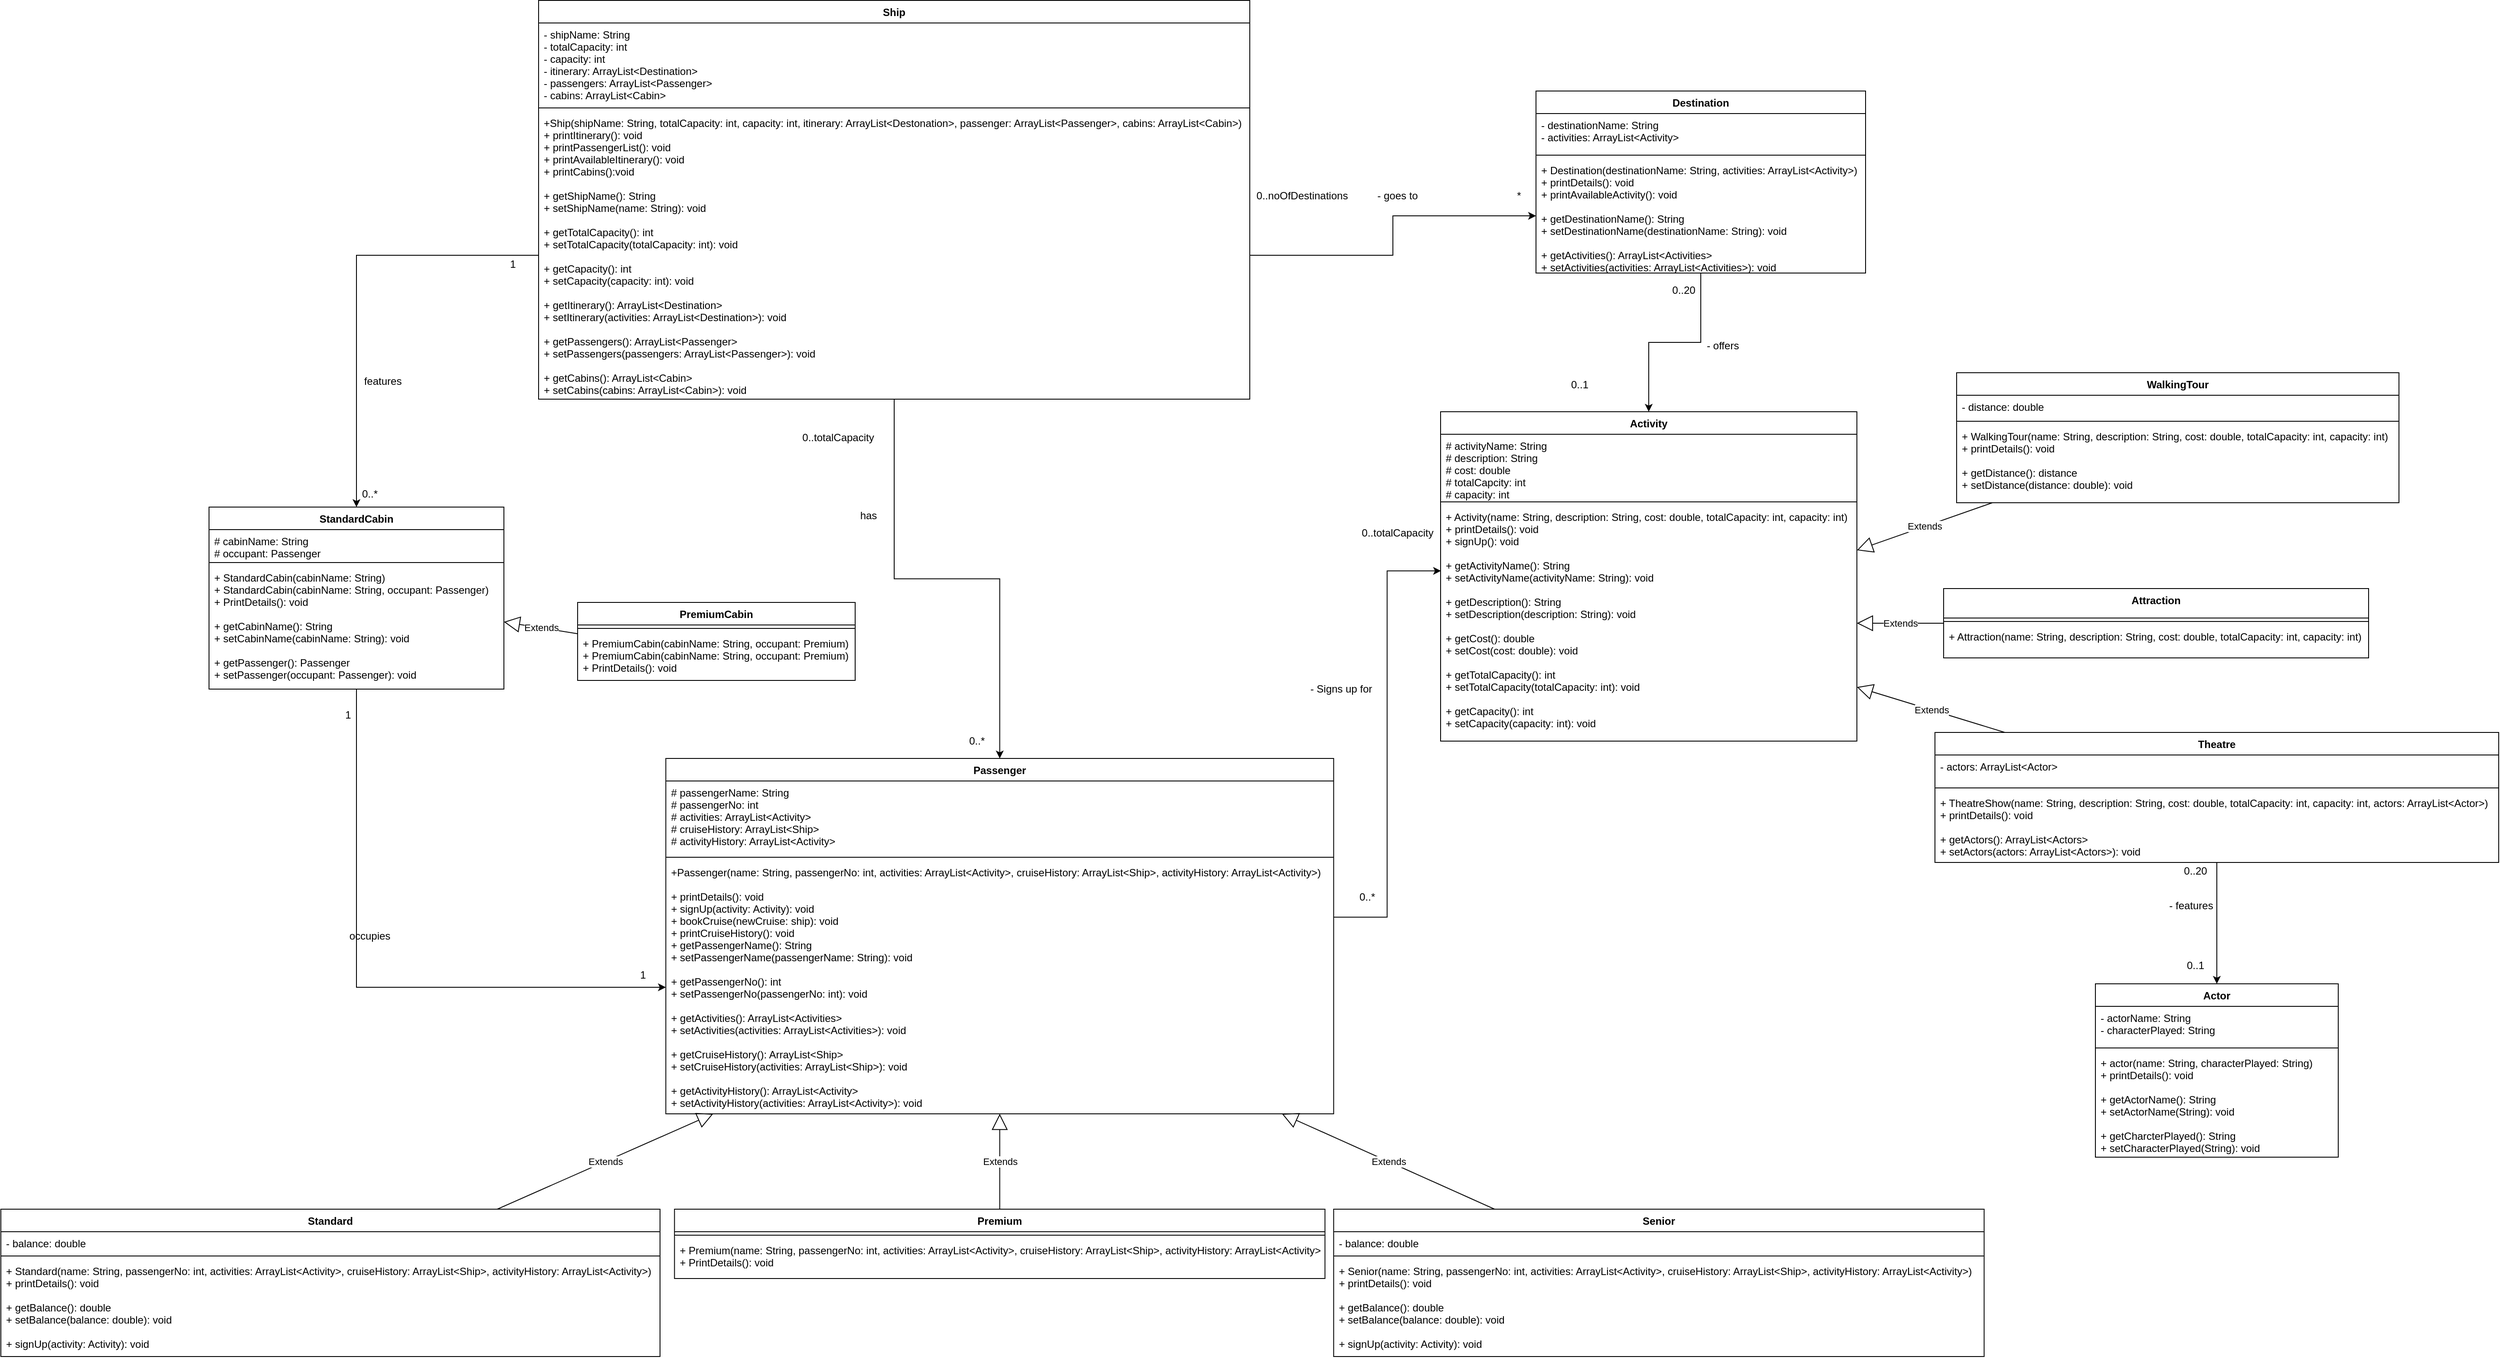<mxfile version="13.10.4" type="device"><diagram id="f8fujT8cOs7H91PYZRMs" name="Page-1"><mxGraphModel dx="2088" dy="358" grid="1" gridSize="10" guides="1" tooltips="1" connect="1" arrows="1" fold="1" page="1" pageScale="1" pageWidth="827" pageHeight="1169" math="0" shadow="0"><root><mxCell id="0"/><mxCell id="1" parent="0"/><mxCell id="cbarOGfMSeSzUoz7QevJ-20" style="edgeStyle=orthogonalEdgeStyle;rounded=0;orthogonalLoop=1;jettySize=auto;html=1;" parent="1" source="ZIuh-EIujQmF3QY9RBqL-1" target="ZIuh-EIujQmF3QY9RBqL-9" edge="1"><mxGeometry relative="1" as="geometry"><mxPoint x="-255" y="559" as="targetPoint"/></mxGeometry></mxCell><mxCell id="cbarOGfMSeSzUoz7QevJ-21" style="edgeStyle=orthogonalEdgeStyle;rounded=0;orthogonalLoop=1;jettySize=auto;html=1;" parent="1" source="ZIuh-EIujQmF3QY9RBqL-4" target="ZIuh-EIujQmF3QY9RBqL-8" edge="1"><mxGeometry relative="1" as="geometry"><mxPoint x="100" y="237" as="targetPoint"/><mxPoint x="-20" y="236" as="sourcePoint"/></mxGeometry></mxCell><mxCell id="ZIuh-EIujQmF3QY9RBqL-1" value="Ship" style="swimlane;fontStyle=1;align=center;verticalAlign=top;childLayout=stackLayout;horizontal=1;startSize=26;horizontalStack=0;resizeParent=1;resizeParentMax=0;resizeLast=0;collapsible=1;marginBottom=0;" parent="1" vertex="1"><mxGeometry x="-730" y="45.5" width="820" height="460" as="geometry"><mxRectangle x="-120" y="40" width="60" height="26" as="alternateBounds"/></mxGeometry></mxCell><mxCell id="ZIuh-EIujQmF3QY9RBqL-2" value="- shipName: String&#10;- totalCapacity: int&#10;- capacity: int&#10;- itinerary: ArrayList&lt;Destination&gt;&#10;- passengers: ArrayList&lt;Passenger&gt;&#10;- cabins: ArrayList&lt;Cabin&gt;" style="text;strokeColor=none;fillColor=none;align=left;verticalAlign=top;spacingLeft=4;spacingRight=4;overflow=hidden;rotatable=0;points=[[0,0.5],[1,0.5]];portConstraint=eastwest;" parent="ZIuh-EIujQmF3QY9RBqL-1" vertex="1"><mxGeometry y="26" width="820" height="94" as="geometry"/></mxCell><mxCell id="ZIuh-EIujQmF3QY9RBqL-3" value="" style="line;strokeWidth=1;fillColor=none;align=left;verticalAlign=middle;spacingTop=-1;spacingLeft=3;spacingRight=3;rotatable=0;labelPosition=right;points=[];portConstraint=eastwest;" parent="ZIuh-EIujQmF3QY9RBqL-1" vertex="1"><mxGeometry y="120" width="820" height="8" as="geometry"/></mxCell><mxCell id="ZIuh-EIujQmF3QY9RBqL-4" value="+Ship(shipName: String, totalCapacity: int, capacity: int, itinerary: ArrayList&lt;Destonation&gt;, passenger: ArrayList&lt;Passenger&gt;, cabins: ArrayList&lt;Cabin&gt;) &#10;+ printItinerary(): void&#10;+ printPassengerList(): void&#10;+ printAvailableItinerary(): void&#10;+ printCabins():void&#10;&#10;+ getShipName(): String&#10;+ setShipName(name: String): void&#10;&#10;+ getTotalCapacity(): int&#10;+ setTotalCapacity(totalCapacity: int): void&#10;&#10;+ getCapacity(): int&#10;+ setCapacity(capacity: int): void&#10;&#10;+ getItinerary(): ArrayList&lt;Destination&gt;&#10;+ setItinerary(activities: ArrayList&lt;Destination&gt;): void&#10;&#10;+ getPassengers(): ArrayList&lt;Passenger&gt;&#10;+ setPassengers(passengers: ArrayList&lt;Passenger&gt;): void&#10;&#10;+ getCabins(): ArrayList&lt;Cabin&gt;&#10;+ setCabins(cabins: ArrayList&lt;Cabin&gt;): void&#10;" style="text;strokeColor=none;fillColor=none;align=left;verticalAlign=top;spacingLeft=4;spacingRight=4;overflow=hidden;rotatable=0;points=[[0,0.5],[1,0.5]];portConstraint=eastwest;" parent="ZIuh-EIujQmF3QY9RBqL-1" vertex="1"><mxGeometry y="128" width="820" height="332" as="geometry"/></mxCell><mxCell id="QX1CxbwRMNy5de_nHTIm-3" style="edgeStyle=orthogonalEdgeStyle;rounded=0;orthogonalLoop=1;jettySize=auto;html=1;" parent="1" source="ZIuh-EIujQmF3QY9RBqL-5" target="ZIuh-EIujQmF3QY9RBqL-13" edge="1"><mxGeometry relative="1" as="geometry"/></mxCell><mxCell id="ZIuh-EIujQmF3QY9RBqL-5" value="Destination" style="swimlane;fontStyle=1;align=center;verticalAlign=top;childLayout=stackLayout;horizontal=1;startSize=26;horizontalStack=0;resizeParent=1;resizeParentMax=0;resizeLast=0;collapsible=1;marginBottom=0;" parent="1" vertex="1"><mxGeometry x="420" y="150" width="380" height="210" as="geometry"><mxRectangle x="90" y="16" width="100" height="26" as="alternateBounds"/></mxGeometry></mxCell><mxCell id="ZIuh-EIujQmF3QY9RBqL-6" value="- destinationName: String&#10;- activities: ArrayList&lt;Activity&gt;" style="text;strokeColor=none;fillColor=none;align=left;verticalAlign=top;spacingLeft=4;spacingRight=4;overflow=hidden;rotatable=0;points=[[0,0.5],[1,0.5]];portConstraint=eastwest;" parent="ZIuh-EIujQmF3QY9RBqL-5" vertex="1"><mxGeometry y="26" width="380" height="44" as="geometry"/></mxCell><mxCell id="ZIuh-EIujQmF3QY9RBqL-7" value="" style="line;strokeWidth=1;fillColor=none;align=left;verticalAlign=middle;spacingTop=-1;spacingLeft=3;spacingRight=3;rotatable=0;labelPosition=right;points=[];portConstraint=eastwest;" parent="ZIuh-EIujQmF3QY9RBqL-5" vertex="1"><mxGeometry y="70" width="380" height="8" as="geometry"/></mxCell><mxCell id="ZIuh-EIujQmF3QY9RBqL-8" value="+ Destination(destinationName: String, activities: ArrayList&lt;Activity&gt;)&#10;+ printDetails(): void&#10;+ printAvailableActivity(): void&#10;&#10;+ getDestinationName(): String&#10;+ setDestinationName(destinationName: String): void&#10;&#10;+ getActivities(): ArrayList&lt;Activities&gt;&#10;+ setActivities(activities: ArrayList&lt;Activities&gt;): void&#10;" style="text;strokeColor=none;fillColor=none;align=left;verticalAlign=top;spacingLeft=4;spacingRight=4;overflow=hidden;rotatable=0;points=[[0,0.5],[1,0.5]];portConstraint=eastwest;" parent="ZIuh-EIujQmF3QY9RBqL-5" vertex="1"><mxGeometry y="78" width="380" height="132" as="geometry"/></mxCell><mxCell id="QX1CxbwRMNy5de_nHTIm-5" style="edgeStyle=orthogonalEdgeStyle;rounded=0;orthogonalLoop=1;jettySize=auto;html=1;entryX=0.001;entryY=0.278;entryDx=0;entryDy=0;entryPerimeter=0;exitX=1;exitY=0.223;exitDx=0;exitDy=0;exitPerimeter=0;" parent="1" source="ZIuh-EIujQmF3QY9RBqL-12" target="ZIuh-EIujQmF3QY9RBqL-16" edge="1"><mxGeometry relative="1" as="geometry"/></mxCell><mxCell id="ZIuh-EIujQmF3QY9RBqL-9" value="Passenger" style="swimlane;fontStyle=1;align=center;verticalAlign=top;childLayout=stackLayout;horizontal=1;startSize=26;horizontalStack=0;resizeParent=1;resizeParentMax=0;resizeLast=0;collapsible=1;marginBottom=0;" parent="1" vertex="1"><mxGeometry x="-583.3" y="920" width="770" height="410" as="geometry"><mxRectangle x="420" y="50" width="90" height="26" as="alternateBounds"/></mxGeometry></mxCell><mxCell id="ZIuh-EIujQmF3QY9RBqL-10" value="# passengerName: String&#10;# passengerNo: int&#10;# activities: ArrayList&lt;Activity&gt;&#10;# cruiseHistory: ArrayList&lt;Ship&gt;&#10;# activityHistory: ArrayList&lt;Activity&gt;" style="text;strokeColor=none;fillColor=none;align=left;verticalAlign=top;spacingLeft=4;spacingRight=4;overflow=hidden;rotatable=0;points=[[0,0.5],[1,0.5]];portConstraint=eastwest;" parent="ZIuh-EIujQmF3QY9RBqL-9" vertex="1"><mxGeometry y="26" width="770" height="84" as="geometry"/></mxCell><mxCell id="ZIuh-EIujQmF3QY9RBqL-11" value="" style="line;strokeWidth=1;fillColor=none;align=left;verticalAlign=middle;spacingTop=-1;spacingLeft=3;spacingRight=3;rotatable=0;labelPosition=right;points=[];portConstraint=eastwest;" parent="ZIuh-EIujQmF3QY9RBqL-9" vertex="1"><mxGeometry y="110" width="770" height="8" as="geometry"/></mxCell><mxCell id="ZIuh-EIujQmF3QY9RBqL-12" value="+Passenger(name: String, passengerNo: int, activities: ArrayList&lt;Activity&gt;, cruiseHistory: ArrayList&lt;Ship&gt;, activityHistory: ArrayList&lt;Activity&gt;)&#10;&#10;+ printDetails(): void&#10;+ signUp(activity: Activity): void&#10;+ bookCruise(newCruise: ship): void&#10;+ printCruiseHistory(): void&#10;+ getPassengerName(): String&#10;+ setPassengerName(passengerName: String): void&#10;&#10;+ getPassengerNo(): int&#10;+ setPassengerNo(passengerNo: int): void&#10;&#10;+ getActivities(): ArrayList&lt;Activities&gt;&#10;+ setActivities(activities: ArrayList&lt;Activities&gt;): void&#10;&#10;+ getCruiseHistory(): ArrayList&lt;Ship&gt;&#10;+ setCruiseHistory(activities: ArrayList&lt;Ship&gt;): void&#10;&#10;+ getActivityHistory(): ArrayList&lt;Activity&gt;&#10;+ setActivityHistory(activities: ArrayList&lt;Activity&gt;): void" style="text;strokeColor=none;fillColor=none;align=left;verticalAlign=top;spacingLeft=4;spacingRight=4;overflow=hidden;rotatable=0;points=[[0,0.5],[1,0.5]];portConstraint=eastwest;" parent="ZIuh-EIujQmF3QY9RBqL-9" vertex="1"><mxGeometry y="118" width="770" height="292" as="geometry"/></mxCell><mxCell id="ZIuh-EIujQmF3QY9RBqL-13" value="Activity" style="swimlane;fontStyle=1;align=center;verticalAlign=top;childLayout=stackLayout;horizontal=1;startSize=26;horizontalStack=0;resizeParent=1;resizeParentMax=0;resizeLast=0;collapsible=1;marginBottom=0;" parent="1" vertex="1"><mxGeometry x="310" y="520" width="480" height="380" as="geometry"><mxRectangle x="517" y="16" width="80" height="26" as="alternateBounds"/></mxGeometry></mxCell><mxCell id="ZIuh-EIujQmF3QY9RBqL-14" value="# activityName: String&#10;# description: String&#10;# cost: double&#10;# totalCapcity: int&#10;# capacity: int" style="text;strokeColor=none;fillColor=none;align=left;verticalAlign=top;spacingLeft=4;spacingRight=4;overflow=hidden;rotatable=0;points=[[0,0.5],[1,0.5]];portConstraint=eastwest;" parent="ZIuh-EIujQmF3QY9RBqL-13" vertex="1"><mxGeometry y="26" width="480" height="74" as="geometry"/></mxCell><mxCell id="ZIuh-EIujQmF3QY9RBqL-15" value="" style="line;strokeWidth=1;fillColor=none;align=left;verticalAlign=middle;spacingTop=-1;spacingLeft=3;spacingRight=3;rotatable=0;labelPosition=right;points=[];portConstraint=eastwest;" parent="ZIuh-EIujQmF3QY9RBqL-13" vertex="1"><mxGeometry y="100" width="480" height="8" as="geometry"/></mxCell><mxCell id="ZIuh-EIujQmF3QY9RBqL-16" value="+ Activity(name: String, description: String, cost: double, totalCapacity: int, capacity: int)&#10;+ printDetails(): void&#10;+ signUp(): void&#10;&#10;+ getActivityName(): String&#10;+ setActivityName(activityName: String): void&#10;&#10;+ getDescription(): String&#10;+ setDescription(description: String): void&#10;&#10;+ getCost(): double&#10;+ setCost(cost: double): void&#10;&#10;+ getTotalCapacity(): int&#10;+ setTotalCapacity(totalCapacity: int): void&#10;&#10;+ getCapacity(): int&#10;+ setCapacity(capacity: int): void" style="text;strokeColor=none;fillColor=none;align=left;verticalAlign=top;spacingLeft=4;spacingRight=4;overflow=hidden;rotatable=0;points=[[0,0.5],[1,0.5]];portConstraint=eastwest;" parent="ZIuh-EIujQmF3QY9RBqL-13" vertex="1"><mxGeometry y="108" width="480" height="272" as="geometry"/></mxCell><mxCell id="cbarOGfMSeSzUoz7QevJ-23" style="edgeStyle=orthogonalEdgeStyle;rounded=0;orthogonalLoop=1;jettySize=auto;html=1;entryX=0.5;entryY=0;entryDx=0;entryDy=0;" parent="1" source="ZIuh-EIujQmF3QY9RBqL-17" target="ZIuh-EIujQmF3QY9RBqL-29" edge="1"><mxGeometry relative="1" as="geometry"/></mxCell><mxCell id="ZIuh-EIujQmF3QY9RBqL-17" value="Theatre" style="swimlane;fontStyle=1;align=center;verticalAlign=top;childLayout=stackLayout;horizontal=1;startSize=26;horizontalStack=0;resizeParent=1;resizeParentMax=0;resizeLast=0;collapsible=1;marginBottom=0;" parent="1" vertex="1"><mxGeometry x="880" y="890" width="650" height="150" as="geometry"><mxRectangle x="517" y="370" width="110" height="26" as="alternateBounds"/></mxGeometry></mxCell><mxCell id="ZIuh-EIujQmF3QY9RBqL-18" value="- actors: ArrayList&lt;Actor&gt;" style="text;strokeColor=none;fillColor=none;align=left;verticalAlign=top;spacingLeft=4;spacingRight=4;overflow=hidden;rotatable=0;points=[[0,0.5],[1,0.5]];portConstraint=eastwest;" parent="ZIuh-EIujQmF3QY9RBqL-17" vertex="1"><mxGeometry y="26" width="650" height="34" as="geometry"/></mxCell><mxCell id="ZIuh-EIujQmF3QY9RBqL-19" value="" style="line;strokeWidth=1;fillColor=none;align=left;verticalAlign=middle;spacingTop=-1;spacingLeft=3;spacingRight=3;rotatable=0;labelPosition=right;points=[];portConstraint=eastwest;" parent="ZIuh-EIujQmF3QY9RBqL-17" vertex="1"><mxGeometry y="60" width="650" height="8" as="geometry"/></mxCell><mxCell id="ZIuh-EIujQmF3QY9RBqL-20" value="+ TheatreShow(name: String, description: String, cost: double, totalCapacity: int, capacity: int, actors: ArrayList&lt;Actor&gt;)&#10;+ printDetails(): void&#10;&#10;+ getActors(): ArrayList&lt;Actors&gt;&#10;+ setActors(actors: ArrayList&lt;Actors&gt;): void" style="text;strokeColor=none;fillColor=none;align=left;verticalAlign=top;spacingLeft=4;spacingRight=4;overflow=hidden;rotatable=0;points=[[0,0.5],[1,0.5]];portConstraint=eastwest;" parent="ZIuh-EIujQmF3QY9RBqL-17" vertex="1"><mxGeometry y="68" width="650" height="82" as="geometry"/></mxCell><mxCell id="ZIuh-EIujQmF3QY9RBqL-21" value="WalkingTour" style="swimlane;fontStyle=1;align=center;verticalAlign=top;childLayout=stackLayout;horizontal=1;startSize=26;horizontalStack=0;resizeParent=1;resizeParentMax=0;resizeLast=0;collapsible=1;marginBottom=0;" parent="1" vertex="1"><mxGeometry x="905" y="475" width="510" height="150" as="geometry"><mxRectangle x="308" y="460" width="100" height="26" as="alternateBounds"/></mxGeometry></mxCell><mxCell id="ZIuh-EIujQmF3QY9RBqL-22" value="- distance: double" style="text;strokeColor=none;fillColor=none;align=left;verticalAlign=top;spacingLeft=4;spacingRight=4;overflow=hidden;rotatable=0;points=[[0,0.5],[1,0.5]];portConstraint=eastwest;" parent="ZIuh-EIujQmF3QY9RBqL-21" vertex="1"><mxGeometry y="26" width="510" height="26" as="geometry"/></mxCell><mxCell id="ZIuh-EIujQmF3QY9RBqL-23" value="" style="line;strokeWidth=1;fillColor=none;align=left;verticalAlign=middle;spacingTop=-1;spacingLeft=3;spacingRight=3;rotatable=0;labelPosition=right;points=[];portConstraint=eastwest;" parent="ZIuh-EIujQmF3QY9RBqL-21" vertex="1"><mxGeometry y="52" width="510" height="8" as="geometry"/></mxCell><mxCell id="ZIuh-EIujQmF3QY9RBqL-24" value="+ WalkingTour(name: String, description: String, cost: double, totalCapacity: int, capacity: int)&#10;+ printDetails(): void&#10;&#10;+ getDistance(): distance&#10;+ setDistance(distance: double): void" style="text;strokeColor=none;fillColor=none;align=left;verticalAlign=top;spacingLeft=4;spacingRight=4;overflow=hidden;rotatable=0;points=[[0,0.5],[1,0.5]];portConstraint=eastwest;" parent="ZIuh-EIujQmF3QY9RBqL-21" vertex="1"><mxGeometry y="60" width="510" height="90" as="geometry"/></mxCell><mxCell id="ZIuh-EIujQmF3QY9RBqL-25" value="Attraction" style="swimlane;fontStyle=1;align=center;verticalAlign=top;childLayout=stackLayout;horizontal=1;startSize=34;horizontalStack=0;resizeParent=1;resizeParentMax=0;resizeLast=0;collapsible=1;marginBottom=0;" parent="1" vertex="1"><mxGeometry x="890" y="724" width="490" height="80" as="geometry"><mxRectangle x="594" y="660" width="96" height="24" as="alternateBounds"/></mxGeometry></mxCell><mxCell id="ZIuh-EIujQmF3QY9RBqL-27" value="" style="line;strokeWidth=1;fillColor=none;align=left;verticalAlign=middle;spacingTop=-1;spacingLeft=3;spacingRight=3;rotatable=0;labelPosition=right;points=[];portConstraint=eastwest;" parent="ZIuh-EIujQmF3QY9RBqL-25" vertex="1"><mxGeometry y="34" width="490" height="8" as="geometry"/></mxCell><mxCell id="ZIuh-EIujQmF3QY9RBqL-28" value="+ Attraction(name: String, description: String, cost: double, totalCapacity: int, capacity: int)" style="text;strokeColor=none;fillColor=none;align=left;verticalAlign=top;spacingLeft=4;spacingRight=4;overflow=hidden;rotatable=0;points=[[0,0.5],[1,0.5]];portConstraint=eastwest;" parent="ZIuh-EIujQmF3QY9RBqL-25" vertex="1"><mxGeometry y="42" width="490" height="38" as="geometry"/></mxCell><mxCell id="ZIuh-EIujQmF3QY9RBqL-29" value="Actor" style="swimlane;fontStyle=1;align=center;verticalAlign=top;childLayout=stackLayout;horizontal=1;startSize=26;horizontalStack=0;resizeParent=1;resizeParentMax=0;resizeLast=0;collapsible=1;marginBottom=0;" parent="1" vertex="1"><mxGeometry x="1065" y="1180" width="280" height="200" as="geometry"><mxRectangle x="440" y="800" width="60" height="26" as="alternateBounds"/></mxGeometry></mxCell><mxCell id="ZIuh-EIujQmF3QY9RBqL-30" value="- actorName: String&#10;- characterPlayed: String" style="text;strokeColor=none;fillColor=none;align=left;verticalAlign=top;spacingLeft=4;spacingRight=4;overflow=hidden;rotatable=0;points=[[0,0.5],[1,0.5]];portConstraint=eastwest;" parent="ZIuh-EIujQmF3QY9RBqL-29" vertex="1"><mxGeometry y="26" width="280" height="44" as="geometry"/></mxCell><mxCell id="ZIuh-EIujQmF3QY9RBqL-31" value="" style="line;strokeWidth=1;fillColor=none;align=left;verticalAlign=middle;spacingTop=-1;spacingLeft=3;spacingRight=3;rotatable=0;labelPosition=right;points=[];portConstraint=eastwest;" parent="ZIuh-EIujQmF3QY9RBqL-29" vertex="1"><mxGeometry y="70" width="280" height="8" as="geometry"/></mxCell><mxCell id="ZIuh-EIujQmF3QY9RBqL-32" value="+ actor(name: String, characterPlayed: String)&#10;+ printDetails(): void&#10;&#10;+ getActorName(): String&#10;+ setActorName(String): void&#10;&#10;+ getCharcterPlayed(): String&#10;+ setCharacterPlayed(String): void" style="text;strokeColor=none;fillColor=none;align=left;verticalAlign=top;spacingLeft=4;spacingRight=4;overflow=hidden;rotatable=0;points=[[0,0.5],[1,0.5]];portConstraint=eastwest;" parent="ZIuh-EIujQmF3QY9RBqL-29" vertex="1"><mxGeometry y="78" width="280" height="122" as="geometry"/></mxCell><mxCell id="cbarOGfMSeSzUoz7QevJ-6" value="Premium" style="swimlane;fontStyle=1;align=center;verticalAlign=top;childLayout=stackLayout;horizontal=1;startSize=26;horizontalStack=0;resizeParent=1;resizeParentMax=0;resizeLast=0;collapsible=1;marginBottom=0;" parent="1" vertex="1"><mxGeometry x="-573.3" y="1440" width="750" height="80" as="geometry"><mxRectangle x="420" y="50" width="90" height="26" as="alternateBounds"/></mxGeometry></mxCell><mxCell id="cbarOGfMSeSzUoz7QevJ-8" value="" style="line;strokeWidth=1;fillColor=none;align=left;verticalAlign=middle;spacingTop=-1;spacingLeft=3;spacingRight=3;rotatable=0;labelPosition=right;points=[];portConstraint=eastwest;" parent="cbarOGfMSeSzUoz7QevJ-6" vertex="1"><mxGeometry y="26" width="750" height="8" as="geometry"/></mxCell><mxCell id="cbarOGfMSeSzUoz7QevJ-9" value="+ Premium(name: String, passengerNo: int, activities: ArrayList&lt;Activity&gt;, cruiseHistory: ArrayList&lt;Ship&gt;, activityHistory: ArrayList&lt;Activity&gt;)&#10;+ PrintDetails(): void&#10;" style="text;strokeColor=none;fillColor=none;align=left;verticalAlign=top;spacingLeft=4;spacingRight=4;overflow=hidden;rotatable=0;points=[[0,0.5],[1,0.5]];portConstraint=eastwest;" parent="cbarOGfMSeSzUoz7QevJ-6" vertex="1"><mxGeometry y="34" width="750" height="46" as="geometry"/></mxCell><mxCell id="cbarOGfMSeSzUoz7QevJ-10" value="Senior" style="swimlane;fontStyle=1;align=center;verticalAlign=top;childLayout=stackLayout;horizontal=1;startSize=26;horizontalStack=0;resizeParent=1;resizeParentMax=0;resizeLast=0;collapsible=1;marginBottom=0;" parent="1" vertex="1"><mxGeometry x="186.7" y="1440" width="750" height="170" as="geometry"><mxRectangle x="420" y="50" width="90" height="26" as="alternateBounds"/></mxGeometry></mxCell><mxCell id="cbarOGfMSeSzUoz7QevJ-11" value="- balance: double" style="text;strokeColor=none;fillColor=none;align=left;verticalAlign=top;spacingLeft=4;spacingRight=4;overflow=hidden;rotatable=0;points=[[0,0.5],[1,0.5]];portConstraint=eastwest;" parent="cbarOGfMSeSzUoz7QevJ-10" vertex="1"><mxGeometry y="26" width="750" height="24" as="geometry"/></mxCell><mxCell id="cbarOGfMSeSzUoz7QevJ-12" value="" style="line;strokeWidth=1;fillColor=none;align=left;verticalAlign=middle;spacingTop=-1;spacingLeft=3;spacingRight=3;rotatable=0;labelPosition=right;points=[];portConstraint=eastwest;" parent="cbarOGfMSeSzUoz7QevJ-10" vertex="1"><mxGeometry y="50" width="750" height="8" as="geometry"/></mxCell><mxCell id="cbarOGfMSeSzUoz7QevJ-13" value="+ Senior(name: String, passengerNo: int, activities: ArrayList&lt;Activity&gt;, cruiseHistory: ArrayList&lt;Ship&gt;, activityHistory: ArrayList&lt;Activity&gt;)&#10;+ printDetails(): void&#10;&#10;+ getBalance(): double&#10;+ setBalance(balance: double): void&#10;&#10;+ signUp(activity: Activity): void&#10;" style="text;strokeColor=none;fillColor=none;align=left;verticalAlign=top;spacingLeft=4;spacingRight=4;overflow=hidden;rotatable=0;points=[[0,0.5],[1,0.5]];portConstraint=eastwest;" parent="cbarOGfMSeSzUoz7QevJ-10" vertex="1"><mxGeometry y="58" width="750" height="112" as="geometry"/></mxCell><mxCell id="cbarOGfMSeSzUoz7QevJ-14" value="Standard" style="swimlane;fontStyle=1;align=center;verticalAlign=top;childLayout=stackLayout;horizontal=1;startSize=26;horizontalStack=0;resizeParent=1;resizeParentMax=0;resizeLast=0;collapsible=1;marginBottom=0;" parent="1" vertex="1"><mxGeometry x="-1350" y="1440" width="760" height="170" as="geometry"><mxRectangle x="420" y="50" width="90" height="26" as="alternateBounds"/></mxGeometry></mxCell><mxCell id="cbarOGfMSeSzUoz7QevJ-15" value="- balance: double" style="text;strokeColor=none;fillColor=none;align=left;verticalAlign=top;spacingLeft=4;spacingRight=4;overflow=hidden;rotatable=0;points=[[0,0.5],[1,0.5]];portConstraint=eastwest;" parent="cbarOGfMSeSzUoz7QevJ-14" vertex="1"><mxGeometry y="26" width="760" height="24" as="geometry"/></mxCell><mxCell id="cbarOGfMSeSzUoz7QevJ-16" value="" style="line;strokeWidth=1;fillColor=none;align=left;verticalAlign=middle;spacingTop=-1;spacingLeft=3;spacingRight=3;rotatable=0;labelPosition=right;points=[];portConstraint=eastwest;" parent="cbarOGfMSeSzUoz7QevJ-14" vertex="1"><mxGeometry y="50" width="760" height="8" as="geometry"/></mxCell><mxCell id="cbarOGfMSeSzUoz7QevJ-17" value="+ Standard(name: String, passengerNo: int, activities: ArrayList&lt;Activity&gt;, cruiseHistory: ArrayList&lt;Ship&gt;, activityHistory: ArrayList&lt;Activity&gt;)&#10;+ printDetails(): void&#10;&#10;+ getBalance(): double&#10;+ setBalance(balance: double): void&#10;&#10;+ signUp(activity: Activity): void&#10;" style="text;strokeColor=none;fillColor=none;align=left;verticalAlign=top;spacingLeft=4;spacingRight=4;overflow=hidden;rotatable=0;points=[[0,0.5],[1,0.5]];portConstraint=eastwest;" parent="cbarOGfMSeSzUoz7QevJ-14" vertex="1"><mxGeometry y="58" width="760" height="112" as="geometry"/></mxCell><mxCell id="cbarOGfMSeSzUoz7QevJ-24" value="Extends" style="endArrow=block;endSize=16;endFill=0;html=1;" parent="1" source="cbarOGfMSeSzUoz7QevJ-10" target="ZIuh-EIujQmF3QY9RBqL-12" edge="1"><mxGeometry width="160" relative="1" as="geometry"><mxPoint x="-83.466" y="1300" as="sourcePoint"/><mxPoint x="-163.3" y="1190" as="targetPoint"/></mxGeometry></mxCell><mxCell id="cbarOGfMSeSzUoz7QevJ-25" value="Extends" style="endArrow=block;endSize=16;endFill=0;html=1;" parent="1" source="cbarOGfMSeSzUoz7QevJ-6" target="ZIuh-EIujQmF3QY9RBqL-12" edge="1"><mxGeometry width="160" relative="1" as="geometry"><mxPoint x="-313.3" y="1169.996" as="sourcePoint"/><mxPoint x="-223.3" y="1270" as="targetPoint"/></mxGeometry></mxCell><mxCell id="cbarOGfMSeSzUoz7QevJ-26" value="Extends" style="endArrow=block;endSize=16;endFill=0;html=1;" parent="1" source="cbarOGfMSeSzUoz7QevJ-14" target="ZIuh-EIujQmF3QY9RBqL-12" edge="1"><mxGeometry width="160" relative="1" as="geometry"><mxPoint x="-659.997" y="1300" as="sourcePoint"/><mxPoint x="-613.42" y="1290" as="targetPoint"/></mxGeometry></mxCell><mxCell id="cbarOGfMSeSzUoz7QevJ-28" value="Extends" style="endArrow=block;endSize=16;endFill=0;html=1;" parent="1" source="ZIuh-EIujQmF3QY9RBqL-21" target="ZIuh-EIujQmF3QY9RBqL-16" edge="1"><mxGeometry width="160" relative="1" as="geometry"><mxPoint x="1520" y="410" as="sourcePoint"/><mxPoint x="1249.8" y="510" as="targetPoint"/></mxGeometry></mxCell><mxCell id="cbarOGfMSeSzUoz7QevJ-29" value="Extends" style="endArrow=block;endSize=16;endFill=0;html=1;" parent="1" source="ZIuh-EIujQmF3QY9RBqL-17" target="ZIuh-EIujQmF3QY9RBqL-16" edge="1"><mxGeometry width="160" relative="1" as="geometry"><mxPoint x="770.2" y="421" as="sourcePoint"/><mxPoint x="870" y="410" as="targetPoint"/></mxGeometry></mxCell><mxCell id="cbarOGfMSeSzUoz7QevJ-30" value="- goes to" style="text;html=1;align=center;verticalAlign=middle;resizable=0;points=[];autosize=1;" parent="1" vertex="1"><mxGeometry x="230" y="260.5" width="60" height="20" as="geometry"/></mxCell><mxCell id="cbarOGfMSeSzUoz7QevJ-31" value="0..noOfDestinations" style="text;html=1;align=center;verticalAlign=middle;resizable=0;points=[];autosize=1;" parent="1" vertex="1"><mxGeometry x="90" y="260.5" width="120" height="20" as="geometry"/></mxCell><mxCell id="cbarOGfMSeSzUoz7QevJ-53" value="*" style="text;html=1;align=center;verticalAlign=middle;resizable=0;points=[];autosize=1;" parent="1" vertex="1"><mxGeometry x="390" y="260.5" width="20" height="20" as="geometry"/></mxCell><mxCell id="cbarOGfMSeSzUoz7QevJ-27" value="Extends" style="endArrow=block;endSize=16;endFill=0;html=1;" parent="1" source="ZIuh-EIujQmF3QY9RBqL-25" target="ZIuh-EIujQmF3QY9RBqL-16" edge="1"><mxGeometry width="160" relative="1" as="geometry"><mxPoint x="1040" y="420.52" as="sourcePoint"/><mxPoint x="1050" y="480" as="targetPoint"/></mxGeometry></mxCell><mxCell id="cbarOGfMSeSzUoz7QevJ-76" value="- offers" style="text;html=1;align=center;verticalAlign=middle;resizable=0;points=[];autosize=1;" parent="1" vertex="1"><mxGeometry x="610" y="434" width="50" height="20" as="geometry"/></mxCell><mxCell id="cbarOGfMSeSzUoz7QevJ-77" value="0..20" style="text;html=1;align=center;verticalAlign=middle;resizable=0;points=[];autosize=1;" parent="1" vertex="1"><mxGeometry x="570" y="370" width="40" height="20" as="geometry"/></mxCell><mxCell id="cbarOGfMSeSzUoz7QevJ-78" value="0..1" style="text;html=1;align=center;verticalAlign=middle;resizable=0;points=[];autosize=1;" parent="1" vertex="1"><mxGeometry x="450" y="479" width="40" height="20" as="geometry"/></mxCell><mxCell id="cbarOGfMSeSzUoz7QevJ-82" value="0..20" style="text;html=1;align=center;verticalAlign=middle;resizable=0;points=[];autosize=1;" parent="1" vertex="1"><mxGeometry x="1160" y="1040" width="40" height="20" as="geometry"/></mxCell><mxCell id="cbarOGfMSeSzUoz7QevJ-83" value="- features" style="text;html=1;align=center;verticalAlign=middle;resizable=0;points=[];autosize=1;" parent="1" vertex="1"><mxGeometry x="1140" y="1080" width="70" height="20" as="geometry"/></mxCell><mxCell id="cbarOGfMSeSzUoz7QevJ-84" value="0..1" style="text;html=1;align=center;verticalAlign=middle;resizable=0;points=[];autosize=1;" parent="1" vertex="1"><mxGeometry x="1160" y="1149" width="40" height="20" as="geometry"/></mxCell><mxCell id="QX1CxbwRMNy5de_nHTIm-6" value="0..totalCapacity" style="text;html=1;align=center;verticalAlign=middle;resizable=0;points=[];autosize=1;" parent="1" vertex="1"><mxGeometry x="210" y="650" width="100" height="20" as="geometry"/></mxCell><mxCell id="QX1CxbwRMNy5de_nHTIm-7" value="0..*" style="text;html=1;align=center;verticalAlign=middle;resizable=0;points=[];autosize=1;" parent="1" vertex="1"><mxGeometry x="210" y="1070" width="30" height="20" as="geometry"/></mxCell><mxCell id="QX1CxbwRMNy5de_nHTIm-8" value="- Signs up for" style="text;html=1;align=center;verticalAlign=middle;resizable=0;points=[];autosize=1;" parent="1" vertex="1"><mxGeometry x="150" y="830" width="90" height="20" as="geometry"/></mxCell><mxCell id="X7lRA90pMphAdexUzNtG-25" style="edgeStyle=orthogonalEdgeStyle;rounded=0;orthogonalLoop=1;jettySize=auto;html=1;" parent="1" source="X7lRA90pMphAdexUzNtG-1" target="ZIuh-EIujQmF3QY9RBqL-12" edge="1"><mxGeometry relative="1" as="geometry"/></mxCell><mxCell id="X7lRA90pMphAdexUzNtG-1" value="StandardCabin" style="swimlane;fontStyle=1;align=center;verticalAlign=top;childLayout=stackLayout;horizontal=1;startSize=26;horizontalStack=0;resizeParent=1;resizeParentMax=0;resizeLast=0;collapsible=1;marginBottom=0;" parent="1" vertex="1"><mxGeometry x="-1110" y="630" width="340" height="210" as="geometry"/></mxCell><mxCell id="X7lRA90pMphAdexUzNtG-2" value="# cabinName: String&#10;# occupant: Passenger " style="text;strokeColor=none;fillColor=none;align=left;verticalAlign=top;spacingLeft=4;spacingRight=4;overflow=hidden;rotatable=0;points=[[0,0.5],[1,0.5]];portConstraint=eastwest;" parent="X7lRA90pMphAdexUzNtG-1" vertex="1"><mxGeometry y="26" width="340" height="34" as="geometry"/></mxCell><mxCell id="X7lRA90pMphAdexUzNtG-3" value="" style="line;strokeWidth=1;fillColor=none;align=left;verticalAlign=middle;spacingTop=-1;spacingLeft=3;spacingRight=3;rotatable=0;labelPosition=right;points=[];portConstraint=eastwest;" parent="X7lRA90pMphAdexUzNtG-1" vertex="1"><mxGeometry y="60" width="340" height="8" as="geometry"/></mxCell><mxCell id="X7lRA90pMphAdexUzNtG-4" value="+ StandardCabin(cabinName: String)&#10;+ StandardCabin(cabinName: String, occupant: Passenger)&#10;+ PrintDetails(): void&#10;&#10;+ getCabinName(): String&#10;+ setCabinName(cabinName: String): void&#10;&#10;+ getPassenger(): Passenger&#10;+ setPassenger(occupant: Passenger): void" style="text;strokeColor=none;fillColor=none;align=left;verticalAlign=top;spacingLeft=4;spacingRight=4;overflow=hidden;rotatable=0;points=[[0,0.5],[1,0.5]];portConstraint=eastwest;" parent="X7lRA90pMphAdexUzNtG-1" vertex="1"><mxGeometry y="68" width="340" height="142" as="geometry"/></mxCell><mxCell id="X7lRA90pMphAdexUzNtG-21" value="0..totalCapacity" style="text;html=1;align=center;verticalAlign=middle;resizable=0;points=[];autosize=1;" parent="1" vertex="1"><mxGeometry x="-435" y="540" width="100" height="20" as="geometry"/></mxCell><mxCell id="X7lRA90pMphAdexUzNtG-22" value="has" style="text;html=1;align=center;verticalAlign=middle;resizable=0;points=[];autosize=1;" parent="1" vertex="1"><mxGeometry x="-365" y="630" width="30" height="20" as="geometry"/></mxCell><mxCell id="X7lRA90pMphAdexUzNtG-23" value="0..*" style="text;html=1;align=center;verticalAlign=middle;resizable=0;points=[];autosize=1;" parent="1" vertex="1"><mxGeometry x="-240" y="890" width="30" height="20" as="geometry"/></mxCell><mxCell id="X7lRA90pMphAdexUzNtG-24" style="edgeStyle=orthogonalEdgeStyle;rounded=0;orthogonalLoop=1;jettySize=auto;html=1;" parent="1" source="ZIuh-EIujQmF3QY9RBqL-4" target="X7lRA90pMphAdexUzNtG-1" edge="1"><mxGeometry relative="1" as="geometry"/></mxCell><mxCell id="X7lRA90pMphAdexUzNtG-30" value="PremiumCabin" style="swimlane;fontStyle=1;align=center;verticalAlign=top;childLayout=stackLayout;horizontal=1;startSize=26;horizontalStack=0;resizeParent=1;resizeParentMax=0;resizeLast=0;collapsible=1;marginBottom=0;" parent="1" vertex="1"><mxGeometry x="-685" y="740" width="320" height="90" as="geometry"/></mxCell><mxCell id="X7lRA90pMphAdexUzNtG-32" value="" style="line;strokeWidth=1;fillColor=none;align=left;verticalAlign=middle;spacingTop=-1;spacingLeft=3;spacingRight=3;rotatable=0;labelPosition=right;points=[];portConstraint=eastwest;" parent="X7lRA90pMphAdexUzNtG-30" vertex="1"><mxGeometry y="26" width="320" height="8" as="geometry"/></mxCell><mxCell id="X7lRA90pMphAdexUzNtG-33" value="+ PremiumCabin(cabinName: String, occupant: Premium)&#10;+ PremiumCabin(cabinName: String, occupant: Premium)&#10;+ PrintDetails(): void" style="text;strokeColor=none;fillColor=none;align=left;verticalAlign=top;spacingLeft=4;spacingRight=4;overflow=hidden;rotatable=0;points=[[0,0.5],[1,0.5]];portConstraint=eastwest;" parent="X7lRA90pMphAdexUzNtG-30" vertex="1"><mxGeometry y="34" width="320" height="56" as="geometry"/></mxCell><mxCell id="X7lRA90pMphAdexUzNtG-34" value="Extends" style="endArrow=block;endSize=16;endFill=0;html=1;" parent="1" source="X7lRA90pMphAdexUzNtG-33" target="X7lRA90pMphAdexUzNtG-1" edge="1"><mxGeometry width="160" relative="1" as="geometry"><mxPoint x="-1350" y="770" as="sourcePoint"/><mxPoint x="-1190" y="770" as="targetPoint"/></mxGeometry></mxCell><mxCell id="X7lRA90pMphAdexUzNtG-35" value="1" style="text;html=1;align=center;verticalAlign=middle;resizable=0;points=[];autosize=1;" parent="1" vertex="1"><mxGeometry x="-770" y="340" width="20" height="20" as="geometry"/></mxCell><mxCell id="X7lRA90pMphAdexUzNtG-36" value="features" style="text;html=1;align=center;verticalAlign=middle;resizable=0;points=[];autosize=1;" parent="1" vertex="1"><mxGeometry x="-940" y="475" width="60" height="20" as="geometry"/></mxCell><mxCell id="X7lRA90pMphAdexUzNtG-37" value="0..*" style="text;html=1;align=center;verticalAlign=middle;resizable=0;points=[];autosize=1;" parent="1" vertex="1"><mxGeometry x="-940" y="605" width="30" height="20" as="geometry"/></mxCell><mxCell id="X7lRA90pMphAdexUzNtG-38" value="1" style="text;html=1;align=center;verticalAlign=middle;resizable=0;points=[];autosize=1;" parent="1" vertex="1"><mxGeometry x="-960" y="860" width="20" height="20" as="geometry"/></mxCell><mxCell id="X7lRA90pMphAdexUzNtG-39" value="occupies" style="text;html=1;align=center;verticalAlign=middle;resizable=0;points=[];autosize=1;" parent="1" vertex="1"><mxGeometry x="-955" y="1115" width="60" height="20" as="geometry"/></mxCell><mxCell id="X7lRA90pMphAdexUzNtG-40" value="1" style="text;html=1;align=center;verticalAlign=middle;resizable=0;points=[];autosize=1;" parent="1" vertex="1"><mxGeometry x="-620" y="1160" width="20" height="20" as="geometry"/></mxCell></root></mxGraphModel></diagram></mxfile>
